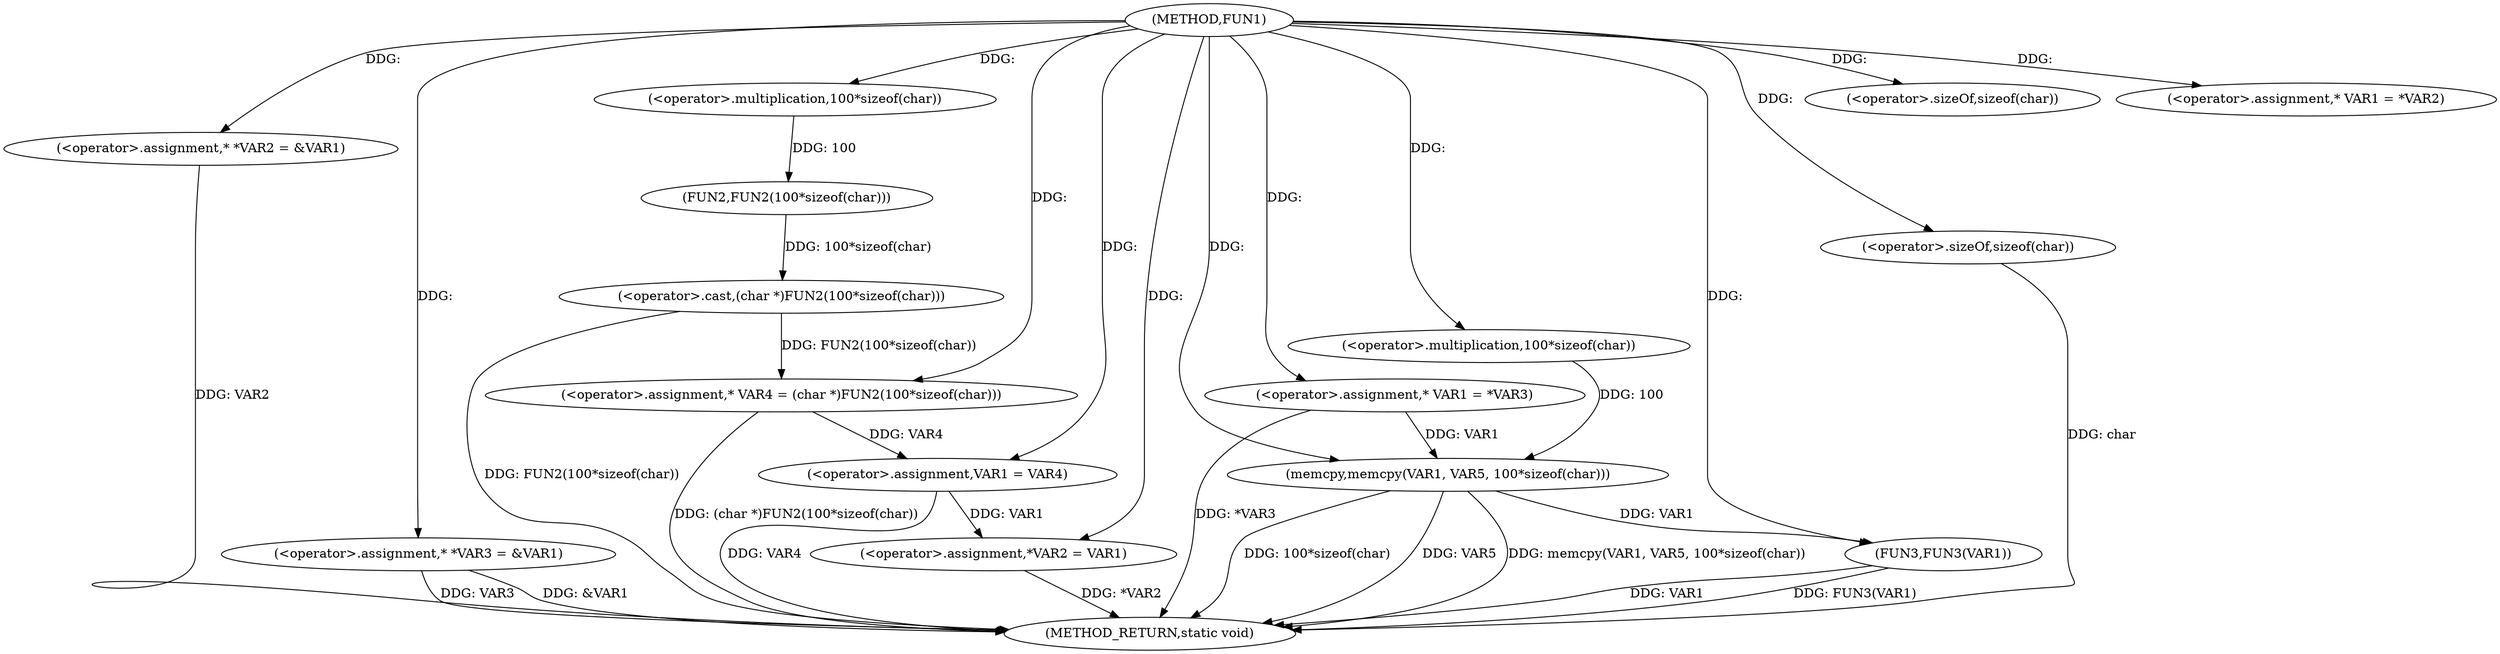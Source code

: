 digraph FUN1 {  
"1000100" [label = "(METHOD,FUN1)" ]
"1000153" [label = "(METHOD_RETURN,static void)" ]
"1000104" [label = "(<operator>.assignment,* *VAR2 = &VAR1)" ]
"1000109" [label = "(<operator>.assignment,* *VAR3 = &VAR1)" ]
"1000114" [label = "(<operator>.assignment,* VAR4 = (char *)FUN2(100*sizeof(char)))" ]
"1000116" [label = "(<operator>.cast,(char *)FUN2(100*sizeof(char)))" ]
"1000118" [label = "(FUN2,FUN2(100*sizeof(char)))" ]
"1000119" [label = "(<operator>.multiplication,100*sizeof(char))" ]
"1000121" [label = "(<operator>.sizeOf,sizeof(char))" ]
"1000125" [label = "(<operator>.assignment,* VAR1 = *VAR2)" ]
"1000129" [label = "(<operator>.assignment,VAR1 = VAR4)" ]
"1000132" [label = "(<operator>.assignment,*VAR2 = VAR1)" ]
"1000138" [label = "(<operator>.assignment,* VAR1 = *VAR3)" ]
"1000144" [label = "(memcpy,memcpy(VAR1, VAR5, 100*sizeof(char)))" ]
"1000147" [label = "(<operator>.multiplication,100*sizeof(char))" ]
"1000149" [label = "(<operator>.sizeOf,sizeof(char))" ]
"1000151" [label = "(FUN3,FUN3(VAR1))" ]
  "1000151" -> "1000153"  [ label = "DDG: FUN3(VAR1)"] 
  "1000104" -> "1000153"  [ label = "DDG: VAR2"] 
  "1000116" -> "1000153"  [ label = "DDG: FUN2(100*sizeof(char))"] 
  "1000132" -> "1000153"  [ label = "DDG: *VAR2"] 
  "1000109" -> "1000153"  [ label = "DDG: VAR3"] 
  "1000149" -> "1000153"  [ label = "DDG: char"] 
  "1000144" -> "1000153"  [ label = "DDG: VAR5"] 
  "1000129" -> "1000153"  [ label = "DDG: VAR4"] 
  "1000138" -> "1000153"  [ label = "DDG: *VAR3"] 
  "1000151" -> "1000153"  [ label = "DDG: VAR1"] 
  "1000144" -> "1000153"  [ label = "DDG: memcpy(VAR1, VAR5, 100*sizeof(char))"] 
  "1000144" -> "1000153"  [ label = "DDG: 100*sizeof(char)"] 
  "1000109" -> "1000153"  [ label = "DDG: &VAR1"] 
  "1000114" -> "1000153"  [ label = "DDG: (char *)FUN2(100*sizeof(char))"] 
  "1000100" -> "1000104"  [ label = "DDG: "] 
  "1000100" -> "1000109"  [ label = "DDG: "] 
  "1000116" -> "1000114"  [ label = "DDG: FUN2(100*sizeof(char))"] 
  "1000100" -> "1000114"  [ label = "DDG: "] 
  "1000118" -> "1000116"  [ label = "DDG: 100*sizeof(char)"] 
  "1000119" -> "1000118"  [ label = "DDG: 100"] 
  "1000100" -> "1000119"  [ label = "DDG: "] 
  "1000100" -> "1000121"  [ label = "DDG: "] 
  "1000100" -> "1000125"  [ label = "DDG: "] 
  "1000114" -> "1000129"  [ label = "DDG: VAR4"] 
  "1000100" -> "1000129"  [ label = "DDG: "] 
  "1000129" -> "1000132"  [ label = "DDG: VAR1"] 
  "1000100" -> "1000132"  [ label = "DDG: "] 
  "1000100" -> "1000138"  [ label = "DDG: "] 
  "1000138" -> "1000144"  [ label = "DDG: VAR1"] 
  "1000100" -> "1000144"  [ label = "DDG: "] 
  "1000147" -> "1000144"  [ label = "DDG: 100"] 
  "1000100" -> "1000147"  [ label = "DDG: "] 
  "1000100" -> "1000149"  [ label = "DDG: "] 
  "1000144" -> "1000151"  [ label = "DDG: VAR1"] 
  "1000100" -> "1000151"  [ label = "DDG: "] 
}
